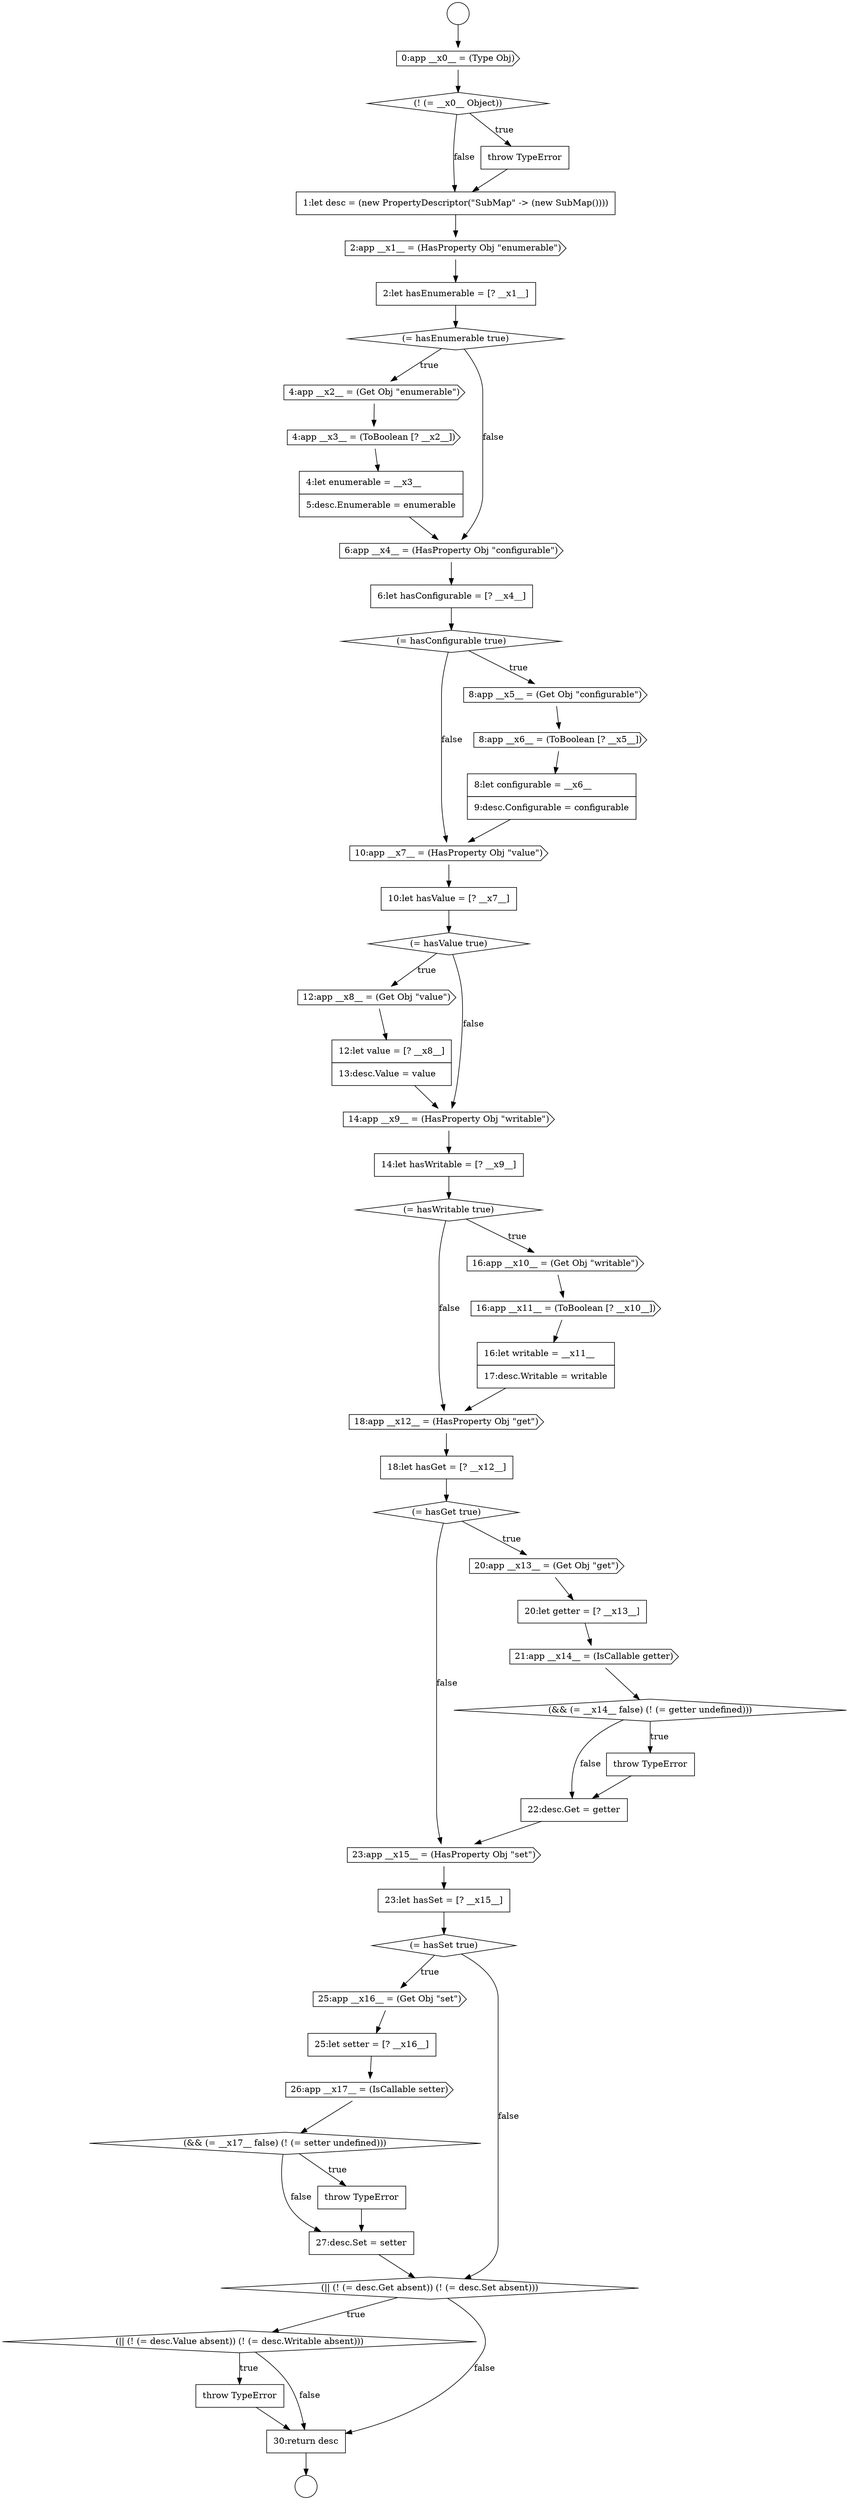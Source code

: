 digraph {
  node0 [shape=circle label=" " color="black" fillcolor="white" style=filled]
  node5 [shape=none, margin=0, label=<<font color="black">
    <table border="0" cellborder="1" cellspacing="0" cellpadding="10">
      <tr><td align="left">1:let desc = (new PropertyDescriptor(&quot;SubMap&quot; -&gt; (new SubMap())))</td></tr>
    </table>
  </font>> color="black" fillcolor="white" style=filled]
  node10 [shape=cds, label=<<font color="black">4:app __x3__ = (ToBoolean [? __x2__])</font>> color="black" fillcolor="white" style=filled]
  node14 [shape=diamond, label=<<font color="black">(= hasConfigurable true)</font>> color="black" fillcolor="white" style=filled]
  node1 [shape=circle label=" " color="black" fillcolor="white" style=filled]
  node6 [shape=cds, label=<<font color="black">2:app __x1__ = (HasProperty Obj &quot;enumerable&quot;)</font>> color="black" fillcolor="white" style=filled]
  node9 [shape=cds, label=<<font color="black">4:app __x2__ = (Get Obj &quot;enumerable&quot;)</font>> color="black" fillcolor="white" style=filled]
  node2 [shape=cds, label=<<font color="black">0:app __x0__ = (Type Obj)</font>> color="black" fillcolor="white" style=filled]
  node8 [shape=diamond, label=<<font color="black">(= hasEnumerable true)</font>> color="black" fillcolor="white" style=filled]
  node4 [shape=none, margin=0, label=<<font color="black">
    <table border="0" cellborder="1" cellspacing="0" cellpadding="10">
      <tr><td align="left">throw TypeError</td></tr>
    </table>
  </font>> color="black" fillcolor="white" style=filled]
  node42 [shape=none, margin=0, label=<<font color="black">
    <table border="0" cellborder="1" cellspacing="0" cellpadding="10">
      <tr><td align="left">25:let setter = [? __x16__]</td></tr>
    </table>
  </font>> color="black" fillcolor="white" style=filled]
  node24 [shape=none, margin=0, label=<<font color="black">
    <table border="0" cellborder="1" cellspacing="0" cellpadding="10">
      <tr><td align="left">14:let hasWritable = [? __x9__]</td></tr>
    </table>
  </font>> color="black" fillcolor="white" style=filled]
  node37 [shape=none, margin=0, label=<<font color="black">
    <table border="0" cellborder="1" cellspacing="0" cellpadding="10">
      <tr><td align="left">22:desc.Get = getter</td></tr>
    </table>
  </font>> color="black" fillcolor="white" style=filled]
  node25 [shape=diamond, label=<<font color="black">(= hasWritable true)</font>> color="black" fillcolor="white" style=filled]
  node20 [shape=diamond, label=<<font color="black">(= hasValue true)</font>> color="black" fillcolor="white" style=filled]
  node46 [shape=none, margin=0, label=<<font color="black">
    <table border="0" cellborder="1" cellspacing="0" cellpadding="10">
      <tr><td align="left">27:desc.Set = setter</td></tr>
    </table>
  </font>> color="black" fillcolor="white" style=filled]
  node29 [shape=cds, label=<<font color="black">18:app __x12__ = (HasProperty Obj &quot;get&quot;)</font>> color="black" fillcolor="white" style=filled]
  node21 [shape=cds, label=<<font color="black">12:app __x8__ = (Get Obj &quot;value&quot;)</font>> color="black" fillcolor="white" style=filled]
  node33 [shape=none, margin=0, label=<<font color="black">
    <table border="0" cellborder="1" cellspacing="0" cellpadding="10">
      <tr><td align="left">20:let getter = [? __x13__]</td></tr>
    </table>
  </font>> color="black" fillcolor="white" style=filled]
  node28 [shape=none, margin=0, label=<<font color="black">
    <table border="0" cellborder="1" cellspacing="0" cellpadding="10">
      <tr><td align="left">16:let writable = __x11__</td></tr>
      <tr><td align="left">17:desc.Writable = writable</td></tr>
    </table>
  </font>> color="black" fillcolor="white" style=filled]
  node38 [shape=cds, label=<<font color="black">23:app __x15__ = (HasProperty Obj &quot;set&quot;)</font>> color="black" fillcolor="white" style=filled]
  node13 [shape=none, margin=0, label=<<font color="black">
    <table border="0" cellborder="1" cellspacing="0" cellpadding="10">
      <tr><td align="left">6:let hasConfigurable = [? __x4__]</td></tr>
    </table>
  </font>> color="black" fillcolor="white" style=filled]
  node41 [shape=cds, label=<<font color="black">25:app __x16__ = (Get Obj &quot;set&quot;)</font>> color="black" fillcolor="white" style=filled]
  node45 [shape=none, margin=0, label=<<font color="black">
    <table border="0" cellborder="1" cellspacing="0" cellpadding="10">
      <tr><td align="left">throw TypeError</td></tr>
    </table>
  </font>> color="black" fillcolor="white" style=filled]
  node17 [shape=none, margin=0, label=<<font color="black">
    <table border="0" cellborder="1" cellspacing="0" cellpadding="10">
      <tr><td align="left">8:let configurable = __x6__</td></tr>
      <tr><td align="left">9:desc.Configurable = configurable</td></tr>
    </table>
  </font>> color="black" fillcolor="white" style=filled]
  node32 [shape=cds, label=<<font color="black">20:app __x13__ = (Get Obj &quot;get&quot;)</font>> color="black" fillcolor="white" style=filled]
  node34 [shape=cds, label=<<font color="black">21:app __x14__ = (IsCallable getter)</font>> color="black" fillcolor="white" style=filled]
  node22 [shape=none, margin=0, label=<<font color="black">
    <table border="0" cellborder="1" cellspacing="0" cellpadding="10">
      <tr><td align="left">12:let value = [? __x8__]</td></tr>
      <tr><td align="left">13:desc.Value = value</td></tr>
    </table>
  </font>> color="black" fillcolor="white" style=filled]
  node44 [shape=diamond, label=<<font color="black">(&amp;&amp; (= __x17__ false) (! (= setter undefined)))</font>> color="black" fillcolor="white" style=filled]
  node27 [shape=cds, label=<<font color="black">16:app __x11__ = (ToBoolean [? __x10__])</font>> color="black" fillcolor="white" style=filled]
  node12 [shape=cds, label=<<font color="black">6:app __x4__ = (HasProperty Obj &quot;configurable&quot;)</font>> color="black" fillcolor="white" style=filled]
  node49 [shape=none, margin=0, label=<<font color="black">
    <table border="0" cellborder="1" cellspacing="0" cellpadding="10">
      <tr><td align="left">throw TypeError</td></tr>
    </table>
  </font>> color="black" fillcolor="white" style=filled]
  node7 [shape=none, margin=0, label=<<font color="black">
    <table border="0" cellborder="1" cellspacing="0" cellpadding="10">
      <tr><td align="left">2:let hasEnumerable = [? __x1__]</td></tr>
    </table>
  </font>> color="black" fillcolor="white" style=filled]
  node39 [shape=none, margin=0, label=<<font color="black">
    <table border="0" cellborder="1" cellspacing="0" cellpadding="10">
      <tr><td align="left">23:let hasSet = [? __x15__]</td></tr>
    </table>
  </font>> color="black" fillcolor="white" style=filled]
  node3 [shape=diamond, label=<<font color="black">(! (= __x0__ Object))</font>> color="black" fillcolor="white" style=filled]
  node35 [shape=diamond, label=<<font color="black">(&amp;&amp; (= __x14__ false) (! (= getter undefined)))</font>> color="black" fillcolor="white" style=filled]
  node48 [shape=diamond, label=<<font color="black">(|| (! (= desc.Value absent)) (! (= desc.Writable absent)))</font>> color="black" fillcolor="white" style=filled]
  node18 [shape=cds, label=<<font color="black">10:app __x7__ = (HasProperty Obj &quot;value&quot;)</font>> color="black" fillcolor="white" style=filled]
  node50 [shape=none, margin=0, label=<<font color="black">
    <table border="0" cellborder="1" cellspacing="0" cellpadding="10">
      <tr><td align="left">30:return desc</td></tr>
    </table>
  </font>> color="black" fillcolor="white" style=filled]
  node16 [shape=cds, label=<<font color="black">8:app __x6__ = (ToBoolean [? __x5__])</font>> color="black" fillcolor="white" style=filled]
  node31 [shape=diamond, label=<<font color="black">(= hasGet true)</font>> color="black" fillcolor="white" style=filled]
  node11 [shape=none, margin=0, label=<<font color="black">
    <table border="0" cellborder="1" cellspacing="0" cellpadding="10">
      <tr><td align="left">4:let enumerable = __x3__</td></tr>
      <tr><td align="left">5:desc.Enumerable = enumerable</td></tr>
    </table>
  </font>> color="black" fillcolor="white" style=filled]
  node43 [shape=cds, label=<<font color="black">26:app __x17__ = (IsCallable setter)</font>> color="black" fillcolor="white" style=filled]
  node40 [shape=diamond, label=<<font color="black">(= hasSet true)</font>> color="black" fillcolor="white" style=filled]
  node26 [shape=cds, label=<<font color="black">16:app __x10__ = (Get Obj &quot;writable&quot;)</font>> color="black" fillcolor="white" style=filled]
  node23 [shape=cds, label=<<font color="black">14:app __x9__ = (HasProperty Obj &quot;writable&quot;)</font>> color="black" fillcolor="white" style=filled]
  node36 [shape=none, margin=0, label=<<font color="black">
    <table border="0" cellborder="1" cellspacing="0" cellpadding="10">
      <tr><td align="left">throw TypeError</td></tr>
    </table>
  </font>> color="black" fillcolor="white" style=filled]
  node30 [shape=none, margin=0, label=<<font color="black">
    <table border="0" cellborder="1" cellspacing="0" cellpadding="10">
      <tr><td align="left">18:let hasGet = [? __x12__]</td></tr>
    </table>
  </font>> color="black" fillcolor="white" style=filled]
  node19 [shape=none, margin=0, label=<<font color="black">
    <table border="0" cellborder="1" cellspacing="0" cellpadding="10">
      <tr><td align="left">10:let hasValue = [? __x7__]</td></tr>
    </table>
  </font>> color="black" fillcolor="white" style=filled]
  node47 [shape=diamond, label=<<font color="black">(|| (! (= desc.Get absent)) (! (= desc.Set absent)))</font>> color="black" fillcolor="white" style=filled]
  node15 [shape=cds, label=<<font color="black">8:app __x5__ = (Get Obj &quot;configurable&quot;)</font>> color="black" fillcolor="white" style=filled]
  node5 -> node6 [ color="black"]
  node11 -> node12 [ color="black"]
  node35 -> node36 [label=<<font color="black">true</font>> color="black"]
  node35 -> node37 [label=<<font color="black">false</font>> color="black"]
  node23 -> node24 [ color="black"]
  node26 -> node27 [ color="black"]
  node4 -> node5 [ color="black"]
  node21 -> node22 [ color="black"]
  node24 -> node25 [ color="black"]
  node49 -> node50 [ color="black"]
  node28 -> node29 [ color="black"]
  node29 -> node30 [ color="black"]
  node39 -> node40 [ color="black"]
  node7 -> node8 [ color="black"]
  node18 -> node19 [ color="black"]
  node42 -> node43 [ color="black"]
  node34 -> node35 [ color="black"]
  node8 -> node9 [label=<<font color="black">true</font>> color="black"]
  node8 -> node12 [label=<<font color="black">false</font>> color="black"]
  node44 -> node45 [label=<<font color="black">true</font>> color="black"]
  node44 -> node46 [label=<<font color="black">false</font>> color="black"]
  node2 -> node3 [ color="black"]
  node3 -> node4 [label=<<font color="black">true</font>> color="black"]
  node3 -> node5 [label=<<font color="black">false</font>> color="black"]
  node15 -> node16 [ color="black"]
  node19 -> node20 [ color="black"]
  node13 -> node14 [ color="black"]
  node20 -> node21 [label=<<font color="black">true</font>> color="black"]
  node20 -> node23 [label=<<font color="black">false</font>> color="black"]
  node14 -> node15 [label=<<font color="black">true</font>> color="black"]
  node14 -> node18 [label=<<font color="black">false</font>> color="black"]
  node12 -> node13 [ color="black"]
  node25 -> node26 [label=<<font color="black">true</font>> color="black"]
  node25 -> node29 [label=<<font color="black">false</font>> color="black"]
  node45 -> node46 [ color="black"]
  node0 -> node2 [ color="black"]
  node47 -> node48 [label=<<font color="black">true</font>> color="black"]
  node47 -> node50 [label=<<font color="black">false</font>> color="black"]
  node36 -> node37 [ color="black"]
  node22 -> node23 [ color="black"]
  node6 -> node7 [ color="black"]
  node43 -> node44 [ color="black"]
  node9 -> node10 [ color="black"]
  node27 -> node28 [ color="black"]
  node37 -> node38 [ color="black"]
  node30 -> node31 [ color="black"]
  node48 -> node49 [label=<<font color="black">true</font>> color="black"]
  node48 -> node50 [label=<<font color="black">false</font>> color="black"]
  node10 -> node11 [ color="black"]
  node40 -> node41 [label=<<font color="black">true</font>> color="black"]
  node40 -> node47 [label=<<font color="black">false</font>> color="black"]
  node16 -> node17 [ color="black"]
  node46 -> node47 [ color="black"]
  node38 -> node39 [ color="black"]
  node50 -> node1 [ color="black"]
  node32 -> node33 [ color="black"]
  node17 -> node18 [ color="black"]
  node41 -> node42 [ color="black"]
  node31 -> node32 [label=<<font color="black">true</font>> color="black"]
  node31 -> node38 [label=<<font color="black">false</font>> color="black"]
  node33 -> node34 [ color="black"]
}
